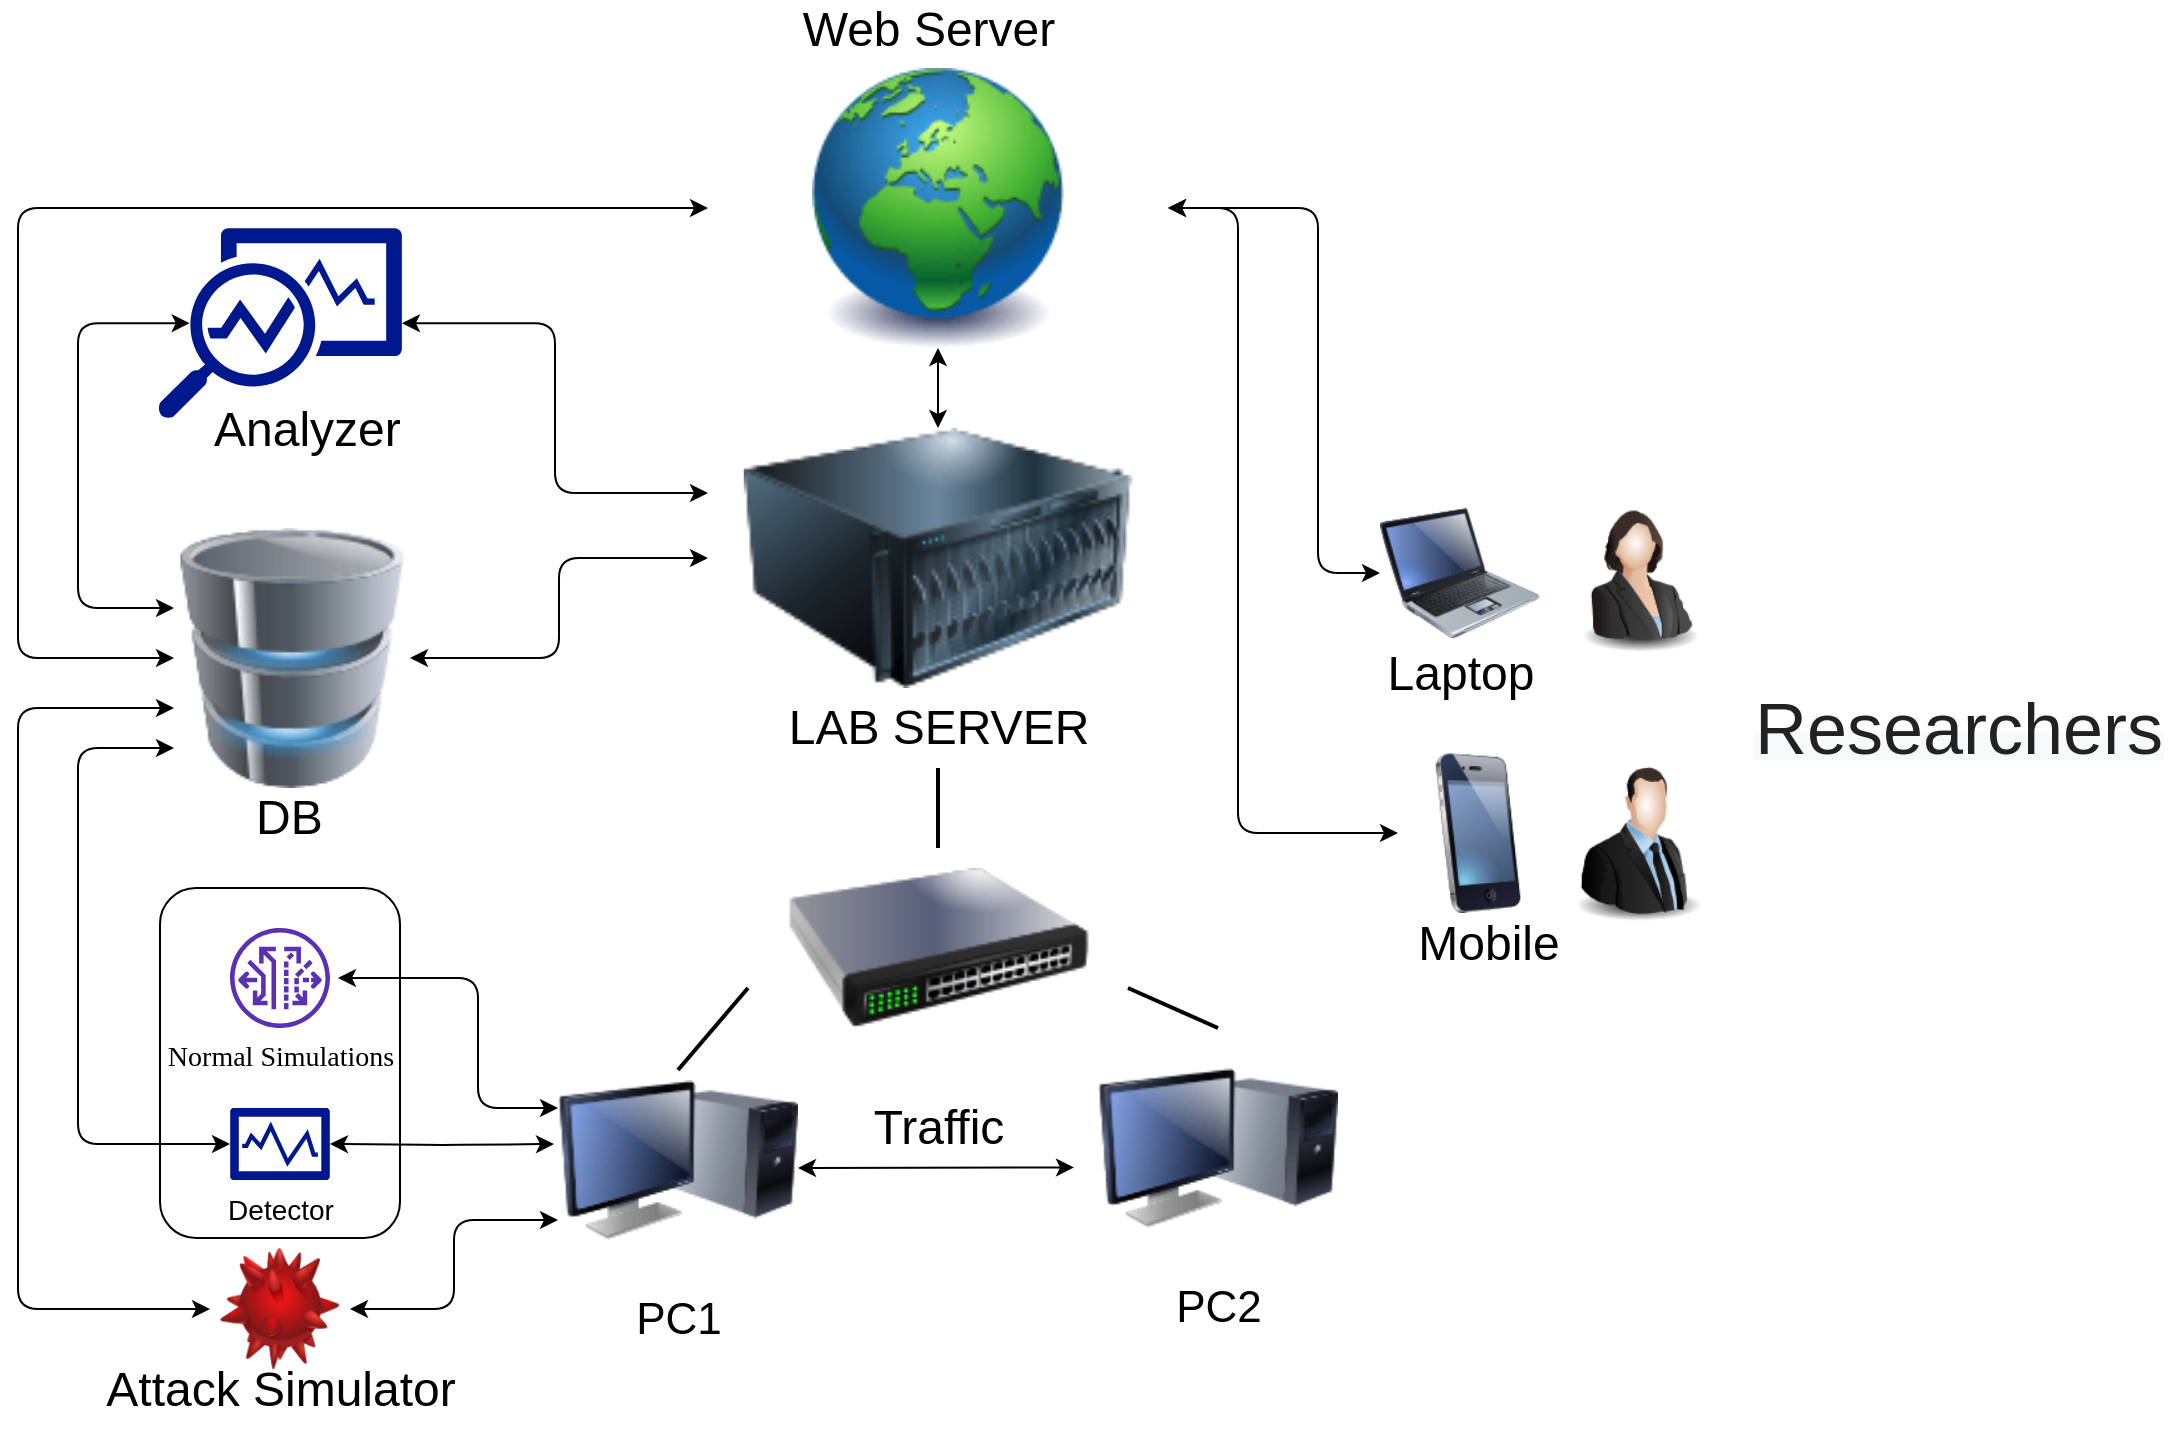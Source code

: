 <mxfile version="13.2.6" type="device"><diagram id="55a83fd1-7818-8e21-69c5-c3457e3827bb" name="Page-1"><mxGraphModel dx="1447" dy="722" grid="1" gridSize="10" guides="1" tooltips="1" connect="1" arrows="1" fold="1" page="1" pageScale="1" pageWidth="1100" pageHeight="850" background="#ffffff" math="0" shadow="0"><root><mxCell id="0"/><mxCell id="1" parent="0"/><mxCell id="Tt6pLmleCk2jBq-JFhML-8" value="" style="rounded=1;whiteSpace=wrap;html=1;fillColor=none;" parent="1" vertex="1"><mxGeometry x="121" y="460" width="120" height="175" as="geometry"/></mxCell><mxCell id="69ecfefc5c41e42c-5" value="PC2" style="image;html=1;labelBackgroundColor=#ffffff;image=img/lib/clip_art/computers/Monitor_Tower_128x128.png;rounded=1;shadow=0;comic=0;strokeWidth=2;fontSize=22" parent="1" vertex="1"><mxGeometry x="590" y="530" width="120" height="120" as="geometry"/></mxCell><mxCell id="69ecfefc5c41e42c-8" value="" style="image;html=1;labelBackgroundColor=#ffffff;image=img/lib/clip_art/telecommunication/iPhone_128x128.png;rounded=1;shadow=0;comic=0;strokeWidth=2;fontSize=22" parent="1" vertex="1"><mxGeometry x="740" y="392.5" width="80" height="80" as="geometry"/></mxCell><mxCell id="Ti-XTQWXSd360bAcfCF6-1" value="" style="image;html=1;labelBackgroundColor=#ffffff;image=img/lib/clip_art/computers/Server_128x128.png" parent="1" vertex="1"><mxGeometry x="395" y="230" width="230" height="130" as="geometry"/></mxCell><mxCell id="Ti-XTQWXSd360bAcfCF6-7" value="" style="image;html=1;labelBackgroundColor=#ffffff;image=img/lib/clip_art/networking/Switch_128x128.png" parent="1" vertex="1"><mxGeometry x="415" y="450" width="190" height="80" as="geometry"/></mxCell><mxCell id="Ti-XTQWXSd360bAcfCF6-8" value="PC1" style="image;html=1;labelBackgroundColor=#ffffff;image=img/lib/clip_art/computers/Monitor_Tower_128x128.png;rounded=1;shadow=0;comic=0;strokeWidth=2;fontSize=22" parent="1" vertex="1"><mxGeometry x="320" y="536" width="120" height="120" as="geometry"/></mxCell><mxCell id="Ti-XTQWXSd360bAcfCF6-16" style="edgeStyle=none;rounded=0;html=1;labelBackgroundColor=none;endArrow=none;strokeWidth=2;fontFamily=Verdana;fontSize=22;" parent="1" edge="1"><mxGeometry relative="1" as="geometry"><mxPoint x="510" y="440" as="sourcePoint"/><mxPoint x="510" y="400" as="targetPoint"/></mxGeometry></mxCell><mxCell id="Ti-XTQWXSd360bAcfCF6-17" style="edgeStyle=none;rounded=0;html=1;labelBackgroundColor=none;endArrow=none;strokeWidth=2;fontFamily=Verdana;fontSize=22;exitX=0.5;exitY=0;exitDx=0;exitDy=0;entryX=1;entryY=0.75;entryDx=0;entryDy=0;" parent="1" source="69ecfefc5c41e42c-5" target="Ti-XTQWXSd360bAcfCF6-7" edge="1"><mxGeometry relative="1" as="geometry"><mxPoint x="519" y="500" as="sourcePoint"/><mxPoint x="519" y="430" as="targetPoint"/></mxGeometry></mxCell><mxCell id="Ti-XTQWXSd360bAcfCF6-20" style="edgeStyle=none;rounded=0;html=1;labelBackgroundColor=none;endArrow=none;strokeWidth=2;fontFamily=Verdana;fontSize=22;exitX=0;exitY=0.75;exitDx=0;exitDy=0;" parent="1" edge="1" source="Ti-XTQWXSd360bAcfCF6-7"><mxGeometry relative="1" as="geometry"><mxPoint x="439" y="551" as="sourcePoint"/><mxPoint x="380" y="551" as="targetPoint"/></mxGeometry></mxCell><mxCell id="Ti-XTQWXSd360bAcfCF6-29" value="&lt;font style=&quot;font-size: 24px&quot;&gt;&lt;br&gt;&lt;/font&gt;" style="image;html=1;labelBackgroundColor=#ffffff;image=img/lib/clip_art/computers/Virus_128x128.png;imageBorder=none;" parent="1" vertex="1"><mxGeometry x="146" y="640" width="70" height="61" as="geometry"/></mxCell><mxCell id="Ti-XTQWXSd360bAcfCF6-33" value="" style="endArrow=classic;startArrow=classic;html=1;entryX=-0.1;entryY=0.581;entryDx=0;entryDy=0;entryPerimeter=0;" parent="1" edge="1" target="69ecfefc5c41e42c-5"><mxGeometry width="50" height="50" relative="1" as="geometry"><mxPoint x="440" y="600" as="sourcePoint"/><mxPoint x="610" y="666" as="targetPoint"/></mxGeometry></mxCell><mxCell id="Ti-XTQWXSd360bAcfCF6-35" value="" style="image;html=1;labelBackgroundColor=#ffffff;image=img/lib/clip_art/computers/Database_128x128.png" parent="1" vertex="1"><mxGeometry x="128" y="280" width="118" height="130" as="geometry"/></mxCell><mxCell id="Ti-XTQWXSd360bAcfCF6-38" value="" style="endArrow=classic;startArrow=classic;html=1;entryX=1;entryY=0.5;entryDx=0;entryDy=0;exitX=0;exitY=0.5;exitDx=0;exitDy=0;edgeStyle=orthogonalEdgeStyle;" parent="1" source="Ti-XTQWXSd360bAcfCF6-1" target="Ti-XTQWXSd360bAcfCF6-35" edge="1"><mxGeometry width="50" height="50" relative="1" as="geometry"><mxPoint x="620" y="410" as="sourcePoint"/><mxPoint x="670" y="360" as="targetPoint"/></mxGeometry></mxCell><mxCell id="Ti-XTQWXSd360bAcfCF6-39" value="" style="endArrow=classic;startArrow=classic;html=1;exitX=1;exitY=0.5;exitDx=0;exitDy=0;entryX=0;entryY=0.25;entryDx=0;entryDy=0;edgeStyle=orthogonalEdgeStyle;exitPerimeter=0;" parent="1" source="Tt6pLmleCk2jBq-JFhML-1" target="Ti-XTQWXSd360bAcfCF6-1" edge="1"><mxGeometry width="50" height="50" relative="1" as="geometry"><mxPoint x="262" y="242" as="sourcePoint"/><mxPoint x="670" y="360" as="targetPoint"/></mxGeometry></mxCell><mxCell id="Ti-XTQWXSd360bAcfCF6-41" value="" style="endArrow=classic;startArrow=classic;html=1;entryX=1;entryY=0.5;entryDx=0;entryDy=0;exitX=0;exitY=0.75;exitDx=0;exitDy=0;edgeStyle=orthogonalEdgeStyle;" parent="1" source="Ti-XTQWXSd360bAcfCF6-8" target="Ti-XTQWXSd360bAcfCF6-29" edge="1"><mxGeometry width="50" height="50" relative="1" as="geometry"><mxPoint x="333" y="570" as="sourcePoint"/><mxPoint x="200" y="635" as="targetPoint"/></mxGeometry></mxCell><mxCell id="Ti-XTQWXSd360bAcfCF6-43" value="" style="image;html=1;labelBackgroundColor=#ffffff;image=img/lib/clip_art/general/Earth_globe_128x128.png" parent="1" vertex="1"><mxGeometry x="395" y="50" width="230" height="140" as="geometry"/></mxCell><mxCell id="Ti-XTQWXSd360bAcfCF6-44" value="" style="endArrow=classic;startArrow=classic;html=1;exitX=0.5;exitY=1;exitDx=0;exitDy=0;entryX=0.5;entryY=0;entryDx=0;entryDy=0;edgeStyle=orthogonalEdgeStyle;" parent="1" source="Ti-XTQWXSd360bAcfCF6-43" target="Ti-XTQWXSd360bAcfCF6-1" edge="1"><mxGeometry width="50" height="50" relative="1" as="geometry"><mxPoint x="272" y="265" as="sourcePoint"/><mxPoint x="405" y="337.5" as="targetPoint"/></mxGeometry></mxCell><mxCell id="Ti-XTQWXSd360bAcfCF6-45" value="&lt;font face=&quot;helvetica&quot;&gt;&lt;span style=&quot;font-size: 24px&quot;&gt;Web Server&lt;/span&gt;&lt;/font&gt;" style="text;html=1;align=center;verticalAlign=middle;resizable=0;points=[];autosize=1;" parent="1" vertex="1"><mxGeometry x="435" y="21" width="140" height="20" as="geometry"/></mxCell><mxCell id="Ti-XTQWXSd360bAcfCF6-47" value="" style="endArrow=classic;startArrow=classic;html=1;entryX=1;entryY=0.5;entryDx=0;entryDy=0;edgeStyle=orthogonalEdgeStyle;entryPerimeter=0;" parent="1" target="Tt6pLmleCk2jBq-JFhML-3" edge="1"><mxGeometry width="50" height="50" relative="1" as="geometry"><mxPoint x="318" y="588" as="sourcePoint"/><mxPoint x="199" y="617" as="targetPoint"/><Array as="points"/></mxGeometry></mxCell><mxCell id="Ti-XTQWXSd360bAcfCF6-48" value="" style="endArrow=classic;startArrow=classic;html=1;entryX=0;entryY=0.5;entryDx=0;entryDy=0;edgeStyle=orthogonalEdgeStyle;" parent="1" source="Ti-XTQWXSd360bAcfCF6-35" target="Ti-XTQWXSd360bAcfCF6-29" edge="1"><mxGeometry width="50" height="50" relative="1" as="geometry"><mxPoint x="288" y="710" as="sourcePoint"/><mxPoint x="210" y="740" as="targetPoint"/><Array as="points"><mxPoint x="50" y="370"/><mxPoint x="50" y="670"/></Array></mxGeometry></mxCell><mxCell id="Ti-XTQWXSd360bAcfCF6-49" value="" style="endArrow=classic;startArrow=classic;html=1;entryX=0;entryY=0.5;entryDx=0;entryDy=0;edgeStyle=orthogonalEdgeStyle;entryPerimeter=0;" parent="1" source="Ti-XTQWXSd360bAcfCF6-35" target="Tt6pLmleCk2jBq-JFhML-3" edge="1"><mxGeometry width="50" height="50" relative="1" as="geometry"><mxPoint x="154" y="402.5" as="sourcePoint"/><mxPoint x="118" y="617" as="targetPoint"/><Array as="points"><mxPoint x="80" y="390"/><mxPoint x="80" y="588"/></Array></mxGeometry></mxCell><mxCell id="Ti-XTQWXSd360bAcfCF6-54" value="" style="endArrow=classic;startArrow=classic;html=1;edgeStyle=orthogonalEdgeStyle;exitX=0.13;exitY=0.5;exitDx=0;exitDy=0;exitPerimeter=0;" parent="1" source="Tt6pLmleCk2jBq-JFhML-1" target="Ti-XTQWXSd360bAcfCF6-35" edge="1"><mxGeometry width="50" height="50" relative="1" as="geometry"><mxPoint x="140" y="242" as="sourcePoint"/><mxPoint x="405" y="337.5" as="targetPoint"/><Array as="points"><mxPoint x="80" y="178"/><mxPoint x="80" y="320"/></Array></mxGeometry></mxCell><mxCell id="Ti-XTQWXSd360bAcfCF6-55" value="" style="endArrow=classic;startArrow=classic;html=1;edgeStyle=orthogonalEdgeStyle;exitX=0;exitY=0.5;exitDx=0;exitDy=0;entryX=0;entryY=0.5;entryDx=0;entryDy=0;" parent="1" source="Ti-XTQWXSd360bAcfCF6-43" target="Ti-XTQWXSd360bAcfCF6-35" edge="1"><mxGeometry width="50" height="50" relative="1" as="geometry"><mxPoint x="150" y="265" as="sourcePoint"/><mxPoint x="120" y="345" as="targetPoint"/><Array as="points"><mxPoint x="50" y="120"/><mxPoint x="50" y="345"/></Array></mxGeometry></mxCell><mxCell id="Ti-XTQWXSd360bAcfCF6-56" value="" style="image;html=1;labelBackgroundColor=#ffffff;image=img/lib/clip_art/computers/Laptop_128x128.png" parent="1" vertex="1"><mxGeometry x="731" y="262.5" width="80" height="80" as="geometry"/></mxCell><mxCell id="Ti-XTQWXSd360bAcfCF6-59" value="" style="endArrow=classic;startArrow=classic;html=1;entryX=0;entryY=0.5;entryDx=0;entryDy=0;edgeStyle=orthogonalEdgeStyle;" parent="1" source="Ti-XTQWXSd360bAcfCF6-43" target="Ti-XTQWXSd360bAcfCF6-56" edge="1"><mxGeometry width="50" height="50" relative="1" as="geometry"><mxPoint x="520" y="200" as="sourcePoint"/><mxPoint x="520" y="305" as="targetPoint"/><Array as="points"><mxPoint x="700" y="120"/><mxPoint x="700" y="303"/></Array></mxGeometry></mxCell><mxCell id="Ti-XTQWXSd360bAcfCF6-60" value="" style="endArrow=classic;startArrow=classic;html=1;edgeStyle=orthogonalEdgeStyle;entryX=0;entryY=0.5;entryDx=0;entryDy=0;" parent="1" source="Ti-XTQWXSd360bAcfCF6-43" target="69ecfefc5c41e42c-8" edge="1"><mxGeometry width="50" height="50" relative="1" as="geometry"><mxPoint x="620" y="120" as="sourcePoint"/><mxPoint x="790" y="345" as="targetPoint"/><Array as="points"><mxPoint x="660" y="120"/><mxPoint x="660" y="433"/></Array></mxGeometry></mxCell><mxCell id="Ti-XTQWXSd360bAcfCF6-61" value="" style="image;html=1;labelBackgroundColor=#ffffff;image=img/lib/clip_art/people/Suit_Man_128x128.png" parent="1" vertex="1"><mxGeometry x="820" y="397.5" width="80" height="80" as="geometry"/></mxCell><mxCell id="Ti-XTQWXSd360bAcfCF6-62" value="" style="image;html=1;labelBackgroundColor=#ffffff;image=img/lib/clip_art/people/Suit_Woman_128x128.png" parent="1" vertex="1"><mxGeometry x="820" y="262.5" width="80" height="80" as="geometry"/></mxCell><mxCell id="Ti-XTQWXSd360bAcfCF6-64" value="&lt;span style=&quot;text-align: left ; color: rgb(34 , 34 , 34) ; text-transform: none ; text-indent: 0px ; letter-spacing: normal ; font-family: &amp;#34;arial&amp;#34; , sans-serif ; font-style: normal ; font-variant: normal ; font-weight: 400 ; text-decoration: none ; word-spacing: 0px ; display: inline ; white-space: pre-wrap ; float: none ; background-color: rgb(248 , 249 , 250)&quot;&gt;&lt;font style=&quot;font-size: 36px&quot;&gt;Researchers&lt;/font&gt;&lt;/span&gt;" style="text;html=1;align=center;verticalAlign=middle;resizable=0;points=[];autosize=1;" parent="1" vertex="1"><mxGeometry x="910" y="365" width="220" height="30" as="geometry"/></mxCell><mxCell id="Tt6pLmleCk2jBq-JFhML-1" value="" style="aspect=fixed;pointerEvents=1;shadow=0;dashed=0;html=1;strokeColor=none;labelPosition=center;verticalLabelPosition=bottom;verticalAlign=top;align=center;fillColor=#00188D;shape=mxgraph.mscae.enterprise.monitor_running_apps" parent="1" vertex="1"><mxGeometry x="120" y="130" width="122" height="95.16" as="geometry"/></mxCell><mxCell id="Tt6pLmleCk2jBq-JFhML-3" value="&lt;font style=&quot;text-align: center ; color: rgb(0 , 0 , 0) ; text-transform: none ; text-indent: 0px ; letter-spacing: normal ; font-family: &amp;#34;helvetica&amp;#34; ; font-size: 14px ; font-style: normal ; font-variant: normal ; font-weight: 400 ; text-decoration: none ; word-spacing: 0px ; white-space: nowrap&quot;&gt;Detector&lt;/font&gt;" style="aspect=fixed;pointerEvents=1;shadow=0;dashed=0;html=1;strokeColor=none;labelPosition=center;verticalLabelPosition=bottom;verticalAlign=top;align=center;fillColor=#00188D;shape=mxgraph.mscae.enterprise.performance_monitor" parent="1" vertex="1"><mxGeometry x="156" y="570" width="50" height="36" as="geometry"/></mxCell><mxCell id="Tt6pLmleCk2jBq-JFhML-6" value="&lt;font style=&quot;text-align: center ; color: rgb(0 , 0 , 0) ; text-transform: none ; text-indent: 0px ; letter-spacing: normal ; font-family: &amp;#34;quot&amp;#34; ; font-size: 14px ; font-style: normal ; font-variant: normal ; font-weight: 400 ; text-decoration: none ; word-spacing: 0px ; white-space: nowrap&quot;&gt;Normal Simulations&lt;/font&gt;" style="outlineConnect=0;fontColor=#232F3E;gradientColor=none;fillColor=#5A30B5;strokeColor=none;dashed=0;verticalLabelPosition=bottom;verticalAlign=top;align=center;html=1;fontSize=12;fontStyle=0;aspect=fixed;pointerEvents=1;shape=mxgraph.aws4.vpc_traffic_mirroring;" parent="1" vertex="1"><mxGeometry x="156" y="480" width="50" height="50" as="geometry"/></mxCell><mxCell id="Tt6pLmleCk2jBq-JFhML-7" value="" style="endArrow=classic;startArrow=classic;html=1;edgeStyle=orthogonalEdgeStyle;" parent="1" source="Ti-XTQWXSd360bAcfCF6-8" edge="1"><mxGeometry width="50" height="50" relative="1" as="geometry"><mxPoint x="288" y="680" as="sourcePoint"/><mxPoint x="210" y="505" as="targetPoint"/><Array as="points"><mxPoint x="280" y="570"/><mxPoint x="280" y="505"/></Array></mxGeometry></mxCell><mxCell id="nQxwq0HQa_S2FX7li8Ed-7" value="&lt;font style=&quot;color: rgb(0 , 0 , 0) ; font-family: &amp;#34;helvetica&amp;#34; ; font-size: 24px ; font-style: normal ; font-variant: normal ; font-weight: 400 ; letter-spacing: normal ; text-align: center ; text-decoration: none ; text-indent: 0px ; text-transform: none ; white-space: nowrap ; word-spacing: 0px&quot;&gt;Attack Simulator&lt;/font&gt;" style="text;html=1;align=center;verticalAlign=middle;resizable=0;points=[];autosize=1;" vertex="1" parent="1"><mxGeometry x="86" y="701" width="190" height="20" as="geometry"/></mxCell><mxCell id="nQxwq0HQa_S2FX7li8Ed-8" value="&lt;font style=&quot;color: rgb(0 , 0 , 0) ; font-family: &amp;#34;helvetica&amp;#34; ; font-size: 24px ; font-style: normal ; font-variant: normal ; font-weight: 400 ; letter-spacing: normal ; text-align: center ; text-decoration: none ; text-indent: 0px ; text-transform: none ; white-space: nowrap ; word-spacing: 0px&quot;&gt;Traffic&lt;/font&gt;" style="text;html=1;align=center;verticalAlign=middle;resizable=0;points=[];autosize=1;" vertex="1" parent="1"><mxGeometry x="470" y="570" width="80" height="20" as="geometry"/></mxCell><mxCell id="nQxwq0HQa_S2FX7li8Ed-15" value="&lt;span style=&quot;color: rgba(0 , 0 , 0 , 0) ; font-family: monospace ; font-size: 0px&quot;&gt;%3CmxGraphModel%3E%3Croot%3E%3CmxCell%20id%3D%220%22%2F%3E%3CmxCell%20id%3D%221%22%20parent%3D%220%22%2F%3E%3CmxCell%20id%3D%222%22%20value%3D%22%26lt%3Bfont%20style%3D%26quot%3Bcolor%3A%20rgb(0%20%2C%200%20%2C%200)%20%3B%20font-family%3A%20%26amp%3B%2334%3Bhelvetica%26amp%3B%2334%3B%20%3B%20font-size%3A%2024px%20%3B%20font-style%3A%20normal%20%3B%20font-variant%3A%20normal%20%3B%20font-weight%3A%20400%20%3B%20letter-spacing%3A%20normal%20%3B%20text-align%3A%20center%20%3B%20text-decoration%3A%20none%20%3B%20text-indent%3A%200px%20%3B%20text-transform%3A%20none%20%3B%20white-space%3A%20nowrap%20%3B%20word-spacing%3A%200px%26quot%3B%26gt%3BTraffic%26lt%3B%2Ffont%26gt%3B%22%20style%3D%22text%3Bhtml%3D1%3Balign%3Dcenter%3BverticalAlign%3Dmiddle%3Bresizable%3D0%3Bpoints%3D%5B%5D%3Bautosize%3D1%3B%22%20vertex%3D%221%22%20parent%3D%221%22%3E%3CmxGeometry%20x%3D%22470%22%20y%3D%22570%22%20width%3D%2280%22%20height%3D%2220%22%20as%3D%22geometry%22%2F%3E%3C%2FmxCell%3E%3C%2Froot%3E%3C%2FmxGraphModel%3E&lt;/span&gt;" style="text;html=1;align=center;verticalAlign=middle;resizable=0;points=[];autosize=1;" vertex="1" parent="1"><mxGeometry x="551" y="718" width="20" height="20" as="geometry"/></mxCell><mxCell id="nQxwq0HQa_S2FX7li8Ed-16" value="&lt;font style=&quot;color: rgb(0 , 0 , 0) ; font-family: &amp;#34;helvetica&amp;#34; ; font-size: 24px ; font-style: normal ; font-variant: normal ; font-weight: 400 ; letter-spacing: normal ; text-align: center ; text-decoration: none ; text-indent: 0px ; text-transform: none ; white-space: nowrap ; word-spacing: 0px&quot;&gt;LAB SERVER&lt;/font&gt;" style="text;html=1;align=center;verticalAlign=middle;resizable=0;points=[];autosize=1;" vertex="1" parent="1"><mxGeometry x="425" y="370" width="170" height="20" as="geometry"/></mxCell><mxCell id="nQxwq0HQa_S2FX7li8Ed-17" value="&lt;font style=&quot;color: rgb(0 , 0 , 0) ; font-family: &amp;#34;helvetica&amp;#34; ; font-size: 24px ; font-style: normal ; font-variant: normal ; font-weight: 400 ; letter-spacing: normal ; text-align: center ; text-decoration: none ; text-indent: 0px ; text-transform: none ; white-space: nowrap ; word-spacing: 0px&quot;&gt;Mobile&lt;/font&gt;" style="text;html=1;align=center;verticalAlign=middle;resizable=0;points=[];autosize=1;" vertex="1" parent="1"><mxGeometry x="740" y="477.5" width="90" height="20" as="geometry"/></mxCell><mxCell id="nQxwq0HQa_S2FX7li8Ed-18" value="&lt;font style=&quot;color: rgb(0 , 0 , 0) ; font-family: &amp;#34;helvetica&amp;#34; ; font-size: 24px ; font-style: normal ; font-variant: normal ; font-weight: 400 ; letter-spacing: normal ; text-align: center ; text-decoration: none ; text-indent: 0px ; text-transform: none ; white-space: nowrap ; word-spacing: 0px&quot;&gt;Laptop&lt;/font&gt;" style="text;html=1;align=center;verticalAlign=middle;resizable=0;points=[];autosize=1;" vertex="1" parent="1"><mxGeometry x="726" y="342.5" width="90" height="20" as="geometry"/></mxCell><mxCell id="nQxwq0HQa_S2FX7li8Ed-20" value="&lt;span style=&quot;font-size: 24px ; text-align: center&quot;&gt;Analyzer&lt;/span&gt;" style="text;whiteSpace=wrap;html=1;" vertex="1" parent="1"><mxGeometry x="146" y="210" width="150" height="30" as="geometry"/></mxCell><mxCell id="nQxwq0HQa_S2FX7li8Ed-21" value="&lt;span style=&quot;font-size: 24px ; text-align: center&quot;&gt;DB&lt;/span&gt;" style="text;whiteSpace=wrap;html=1;" vertex="1" parent="1"><mxGeometry x="167" y="404" width="150" height="30" as="geometry"/></mxCell></root></mxGraphModel></diagram></mxfile>